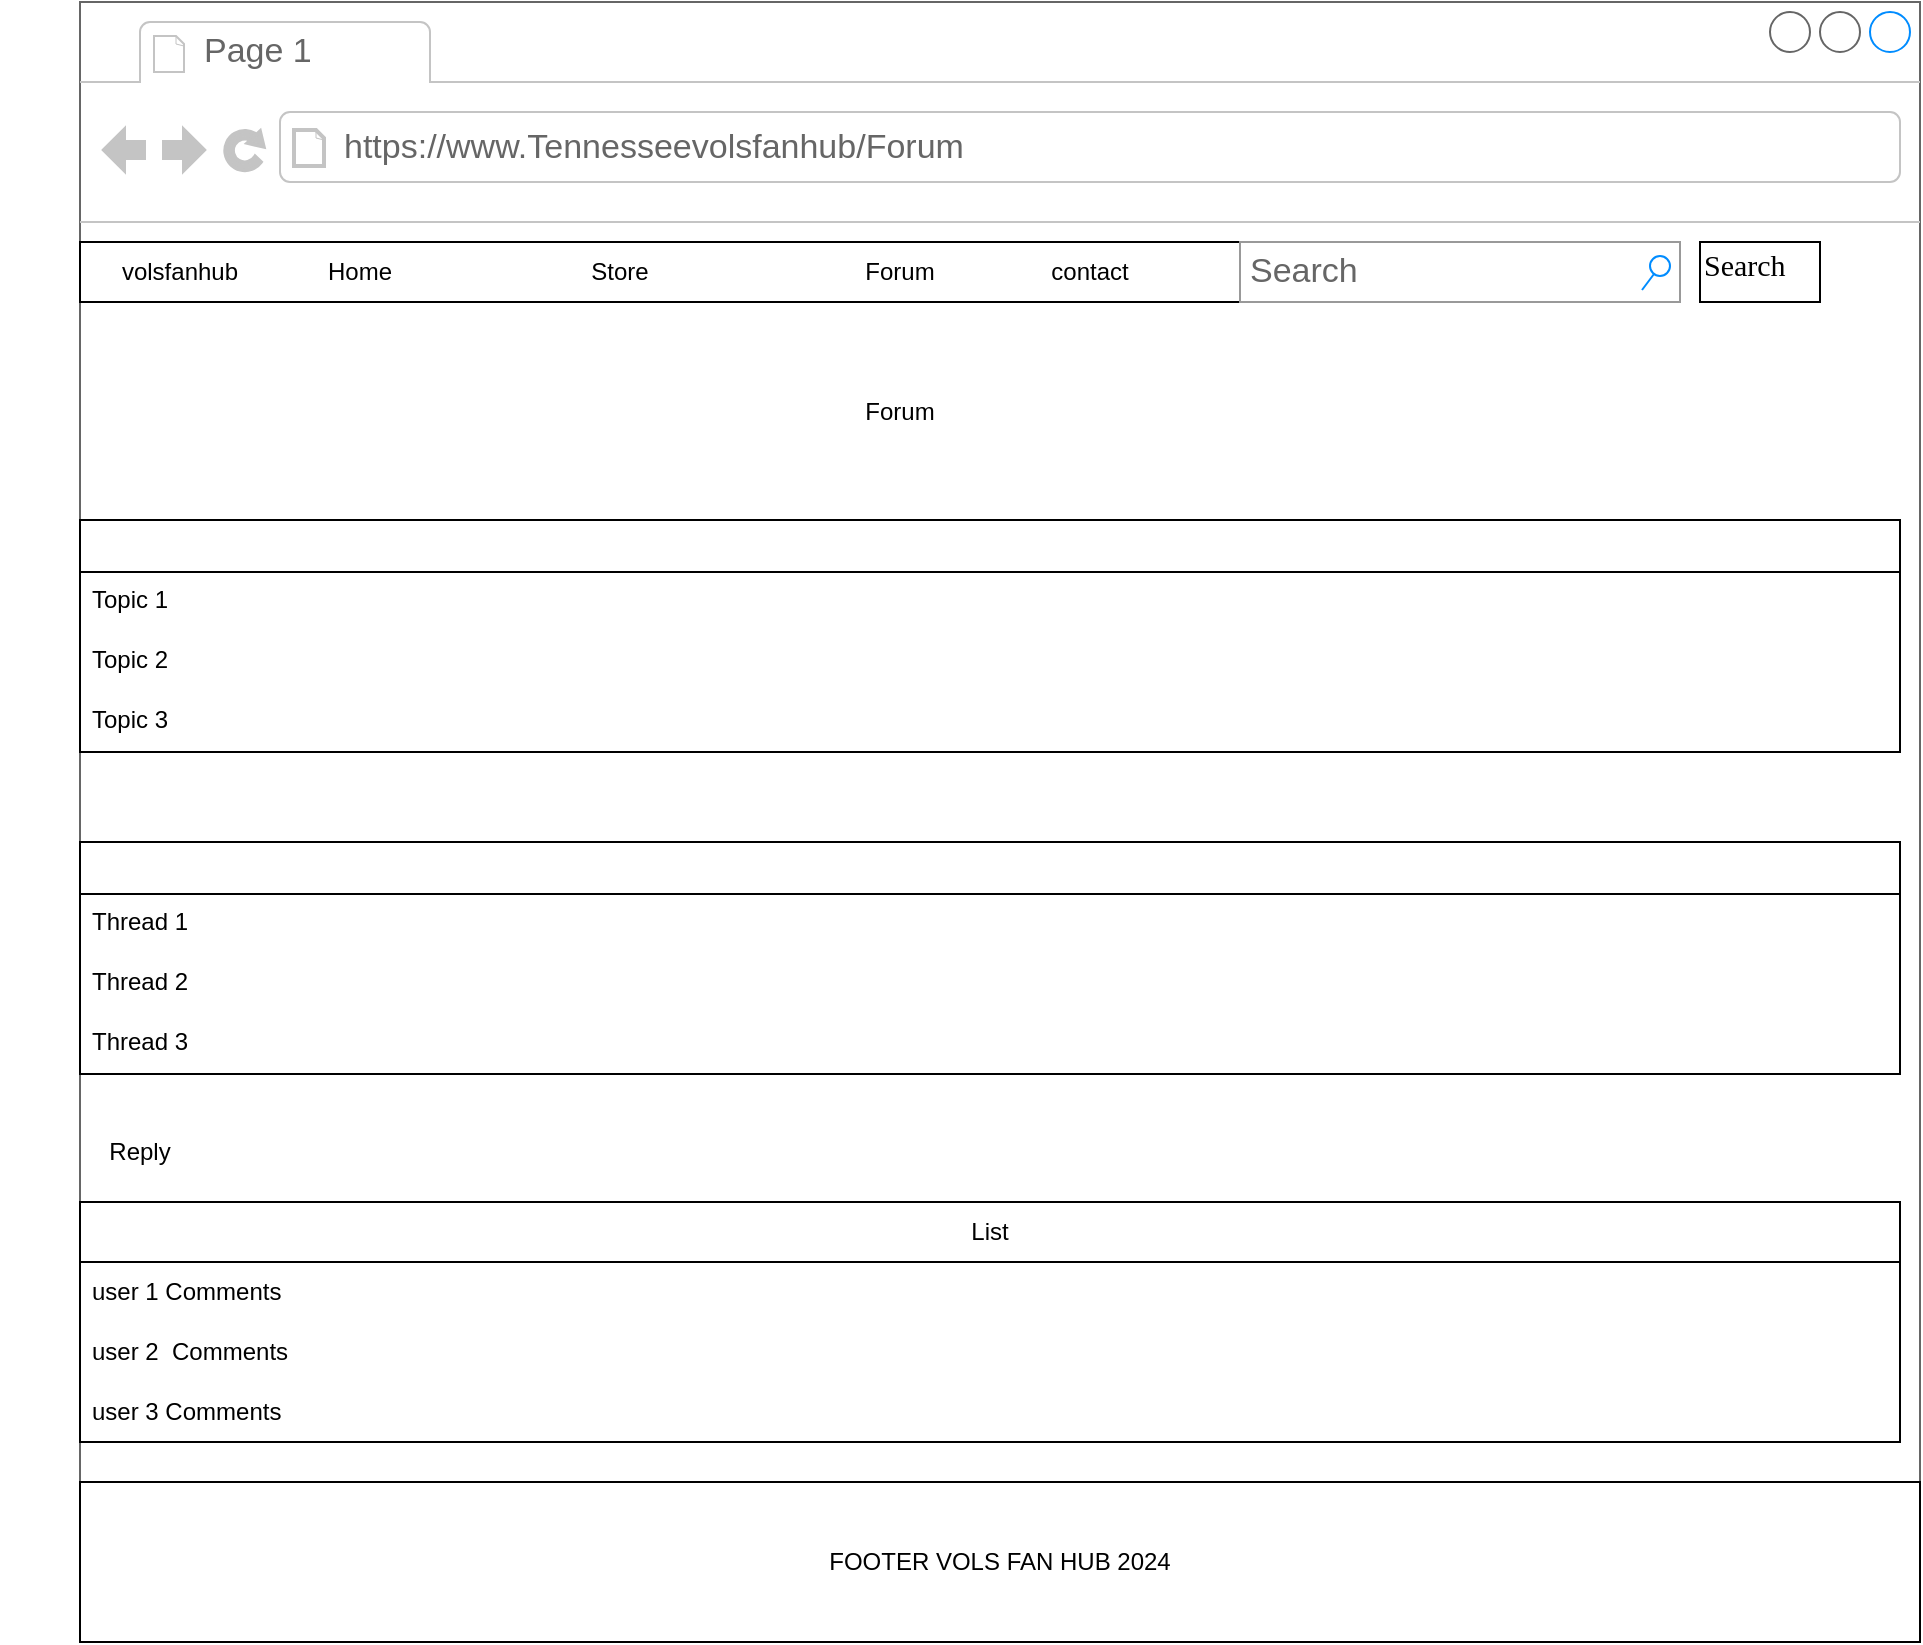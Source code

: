 <mxfile version="24.7.1" type="github">
  <diagram name="Page-1" id="2cc2dc42-3aac-f2a9-1cec-7a8b7cbee084">
    <mxGraphModel dx="1096" dy="753" grid="1" gridSize="10" guides="1" tooltips="1" connect="1" arrows="1" fold="1" page="1" pageScale="1" pageWidth="1100" pageHeight="850" background="none" math="0" shadow="0">
      <root>
        <mxCell id="0" />
        <mxCell id="1" parent="0" />
        <mxCell id="7026571954dc6520-1" value="" style="strokeWidth=1;shadow=0;dashed=0;align=center;html=1;shape=mxgraph.mockup.containers.browserWindow;rSize=0;strokeColor=#666666;mainText=,;recursiveResize=0;rounded=0;labelBackgroundColor=none;fontFamily=Verdana;fontSize=12" parent="1" vertex="1">
          <mxGeometry x="50" y="50" width="920" height="820" as="geometry" />
        </mxCell>
        <mxCell id="Tly2Nsi51T1OpMelOg0m-8" value="" style="rounded=0;whiteSpace=wrap;html=1;" parent="7026571954dc6520-1" vertex="1">
          <mxGeometry x="810" y="120" width="60" height="30" as="geometry" />
        </mxCell>
        <mxCell id="Tly2Nsi51T1OpMelOg0m-7" value="" style="rounded=0;whiteSpace=wrap;html=1;labelBackgroundColor=#FF8000;labelBorderColor=none;" parent="7026571954dc6520-1" vertex="1">
          <mxGeometry y="120" width="580" height="30" as="geometry" />
        </mxCell>
        <mxCell id="7026571954dc6520-2" value="Page 1" style="strokeWidth=1;shadow=0;dashed=0;align=center;html=1;shape=mxgraph.mockup.containers.anchor;fontSize=17;fontColor=#666666;align=left;" parent="7026571954dc6520-1" vertex="1">
          <mxGeometry x="60" y="12" width="110" height="26" as="geometry" />
        </mxCell>
        <mxCell id="7026571954dc6520-3" value="&lt;font style=&quot;vertical-align: inherit;&quot;&gt;&lt;font style=&quot;vertical-align: inherit;&quot;&gt;https://www.Tennesseevolsfanhub/Forum&lt;/font&gt;&lt;/font&gt;" style="strokeWidth=1;shadow=0;dashed=0;align=center;html=1;shape=mxgraph.mockup.containers.anchor;rSize=0;fontSize=17;fontColor=#666666;align=left;" parent="7026571954dc6520-1" vertex="1">
          <mxGeometry x="130" y="60" width="310" height="26" as="geometry" />
        </mxCell>
        <mxCell id="7026571954dc6520-12" value="Search" style="text;html=1;points=[];align=left;verticalAlign=top;spacingTop=-4;fontSize=15;fontFamily=Verdana" parent="7026571954dc6520-1" vertex="1">
          <mxGeometry x="810" y="120" width="100" height="30" as="geometry" />
        </mxCell>
        <mxCell id="7026571954dc6520-14" value="Search" style="strokeWidth=1;shadow=0;dashed=0;align=center;html=1;shape=mxgraph.mockup.forms.searchBox;strokeColor=#999999;mainText=;strokeColor2=#008cff;fontColor=#666666;fontSize=17;align=left;spacingLeft=3;rounded=0;labelBackgroundColor=none;" parent="7026571954dc6520-1" vertex="1">
          <mxGeometry x="580" y="120" width="220" height="30" as="geometry" />
        </mxCell>
        <mxCell id="7026571954dc6520-21" value="" style="verticalLabelPosition=bottom;shadow=0;dashed=0;align=center;html=1;verticalAlign=top;strokeWidth=1;shape=mxgraph.mockup.markup.line;strokeColor=#999999;rounded=0;labelBackgroundColor=none;fillColor=#ffffff;fontFamily=Verdana;fontSize=12;fontColor=#000000;" parent="7026571954dc6520-1" vertex="1">
          <mxGeometry x="10" y="730" width="910" height="20" as="geometry" />
        </mxCell>
        <mxCell id="Tly2Nsi51T1OpMelOg0m-2" value="volsfanhub" style="text;html=1;align=center;verticalAlign=middle;whiteSpace=wrap;rounded=0;" parent="7026571954dc6520-1" vertex="1">
          <mxGeometry x="10" y="120" width="80" height="30" as="geometry" />
        </mxCell>
        <mxCell id="Tly2Nsi51T1OpMelOg0m-3" value="Home" style="text;html=1;align=center;verticalAlign=middle;whiteSpace=wrap;rounded=0;" parent="7026571954dc6520-1" vertex="1">
          <mxGeometry x="110" y="120" width="60" height="30" as="geometry" />
        </mxCell>
        <mxCell id="Tly2Nsi51T1OpMelOg0m-4" value="Store" style="text;html=1;align=center;verticalAlign=middle;whiteSpace=wrap;rounded=0;" parent="7026571954dc6520-1" vertex="1">
          <mxGeometry x="240" y="120" width="60" height="30" as="geometry" />
        </mxCell>
        <mxCell id="Tly2Nsi51T1OpMelOg0m-5" value="Forum" style="text;html=1;align=center;verticalAlign=middle;whiteSpace=wrap;rounded=0;" parent="7026571954dc6520-1" vertex="1">
          <mxGeometry x="380" y="120" width="60" height="30" as="geometry" />
        </mxCell>
        <mxCell id="Tly2Nsi51T1OpMelOg0m-6" value="contact" style="text;html=1;align=center;verticalAlign=middle;whiteSpace=wrap;rounded=0;" parent="7026571954dc6520-1" vertex="1">
          <mxGeometry x="475" y="120" width="60" height="30" as="geometry" />
        </mxCell>
        <mxCell id="Tly2Nsi51T1OpMelOg0m-15" value="FOOTER VOLS FAN HUB 2024" style="rounded=0;whiteSpace=wrap;html=1;" parent="7026571954dc6520-1" vertex="1">
          <mxGeometry y="740" width="920" height="80" as="geometry" />
        </mxCell>
        <mxCell id="CFtrpXww3m0HtKWbVdK5-6" value="" style="swimlane;fontStyle=0;childLayout=stackLayout;horizontal=1;startSize=26;horizontalStack=0;resizeParent=1;resizeParentMax=0;resizeLast=0;collapsible=1;marginBottom=0;align=center;fontSize=14;" vertex="1" parent="7026571954dc6520-1">
          <mxGeometry y="259" width="910" height="116" as="geometry" />
        </mxCell>
        <mxCell id="CFtrpXww3m0HtKWbVdK5-7" value="Topic 1" style="text;strokeColor=none;fillColor=none;spacingLeft=4;spacingRight=4;overflow=hidden;rotatable=0;points=[[0,0.5],[1,0.5]];portConstraint=eastwest;fontSize=12;whiteSpace=wrap;html=1;" vertex="1" parent="CFtrpXww3m0HtKWbVdK5-6">
          <mxGeometry y="26" width="910" height="30" as="geometry" />
        </mxCell>
        <mxCell id="CFtrpXww3m0HtKWbVdK5-8" value="Topic 2" style="text;strokeColor=none;fillColor=none;spacingLeft=4;spacingRight=4;overflow=hidden;rotatable=0;points=[[0,0.5],[1,0.5]];portConstraint=eastwest;fontSize=12;whiteSpace=wrap;html=1;" vertex="1" parent="CFtrpXww3m0HtKWbVdK5-6">
          <mxGeometry y="56" width="910" height="30" as="geometry" />
        </mxCell>
        <mxCell id="CFtrpXww3m0HtKWbVdK5-9" value="Topic 3" style="text;strokeColor=none;fillColor=none;spacingLeft=4;spacingRight=4;overflow=hidden;rotatable=0;points=[[0,0.5],[1,0.5]];portConstraint=eastwest;fontSize=12;whiteSpace=wrap;html=1;" vertex="1" parent="CFtrpXww3m0HtKWbVdK5-6">
          <mxGeometry y="86" width="910" height="30" as="geometry" />
        </mxCell>
        <mxCell id="CFtrpXww3m0HtKWbVdK5-10" value="Forum" style="text;html=1;align=center;verticalAlign=middle;whiteSpace=wrap;rounded=0;" vertex="1" parent="7026571954dc6520-1">
          <mxGeometry x="330" y="170" width="160" height="70" as="geometry" />
        </mxCell>
        <mxCell id="CFtrpXww3m0HtKWbVdK5-31" value="" style="swimlane;fontStyle=0;childLayout=stackLayout;horizontal=1;startSize=26;horizontalStack=0;resizeParent=1;resizeParentMax=0;resizeLast=0;collapsible=1;marginBottom=0;align=center;fontSize=14;" vertex="1" parent="7026571954dc6520-1">
          <mxGeometry y="420" width="910" height="116" as="geometry" />
        </mxCell>
        <mxCell id="CFtrpXww3m0HtKWbVdK5-32" value="Thread 1" style="text;strokeColor=none;fillColor=none;spacingLeft=4;spacingRight=4;overflow=hidden;rotatable=0;points=[[0,0.5],[1,0.5]];portConstraint=eastwest;fontSize=12;whiteSpace=wrap;html=1;" vertex="1" parent="CFtrpXww3m0HtKWbVdK5-31">
          <mxGeometry y="26" width="910" height="30" as="geometry" />
        </mxCell>
        <mxCell id="CFtrpXww3m0HtKWbVdK5-33" value="Thread 2" style="text;strokeColor=none;fillColor=none;spacingLeft=4;spacingRight=4;overflow=hidden;rotatable=0;points=[[0,0.5],[1,0.5]];portConstraint=eastwest;fontSize=12;whiteSpace=wrap;html=1;" vertex="1" parent="CFtrpXww3m0HtKWbVdK5-31">
          <mxGeometry y="56" width="910" height="30" as="geometry" />
        </mxCell>
        <mxCell id="CFtrpXww3m0HtKWbVdK5-34" value="Thread 3" style="text;strokeColor=none;fillColor=none;spacingLeft=4;spacingRight=4;overflow=hidden;rotatable=0;points=[[0,0.5],[1,0.5]];portConstraint=eastwest;fontSize=12;whiteSpace=wrap;html=1;" vertex="1" parent="CFtrpXww3m0HtKWbVdK5-31">
          <mxGeometry y="86" width="910" height="30" as="geometry" />
        </mxCell>
        <mxCell id="CFtrpXww3m0HtKWbVdK5-40" value="Reply" style="text;html=1;align=center;verticalAlign=middle;whiteSpace=wrap;rounded=0;" vertex="1" parent="7026571954dc6520-1">
          <mxGeometry x="-40" y="560" width="140" height="30" as="geometry" />
        </mxCell>
        <mxCell id="CFtrpXww3m0HtKWbVdK5-41" value="List" style="swimlane;fontStyle=0;childLayout=stackLayout;horizontal=1;startSize=30;horizontalStack=0;resizeParent=1;resizeParentMax=0;resizeLast=0;collapsible=1;marginBottom=0;whiteSpace=wrap;html=1;" vertex="1" parent="7026571954dc6520-1">
          <mxGeometry y="600" width="910" height="120" as="geometry" />
        </mxCell>
        <mxCell id="CFtrpXww3m0HtKWbVdK5-42" value="user 1 Comments" style="text;strokeColor=none;fillColor=none;align=left;verticalAlign=middle;spacingLeft=4;spacingRight=4;overflow=hidden;points=[[0,0.5],[1,0.5]];portConstraint=eastwest;rotatable=0;whiteSpace=wrap;html=1;" vertex="1" parent="CFtrpXww3m0HtKWbVdK5-41">
          <mxGeometry y="30" width="910" height="30" as="geometry" />
        </mxCell>
        <mxCell id="CFtrpXww3m0HtKWbVdK5-43" value="user 2&amp;nbsp; Comments" style="text;strokeColor=none;fillColor=none;align=left;verticalAlign=middle;spacingLeft=4;spacingRight=4;overflow=hidden;points=[[0,0.5],[1,0.5]];portConstraint=eastwest;rotatable=0;whiteSpace=wrap;html=1;" vertex="1" parent="CFtrpXww3m0HtKWbVdK5-41">
          <mxGeometry y="60" width="910" height="30" as="geometry" />
        </mxCell>
        <mxCell id="CFtrpXww3m0HtKWbVdK5-44" value="user 3 Comments" style="text;strokeColor=none;fillColor=none;align=left;verticalAlign=middle;spacingLeft=4;spacingRight=4;overflow=hidden;points=[[0,0.5],[1,0.5]];portConstraint=eastwest;rotatable=0;whiteSpace=wrap;html=1;" vertex="1" parent="CFtrpXww3m0HtKWbVdK5-41">
          <mxGeometry y="90" width="910" height="30" as="geometry" />
        </mxCell>
      </root>
    </mxGraphModel>
  </diagram>
</mxfile>
